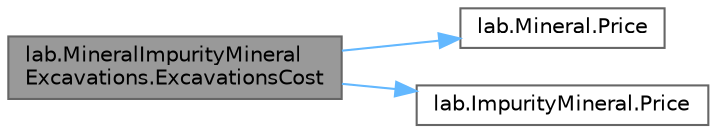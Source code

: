 digraph "lab.MineralImpurityMineralExcavations.ExcavationsCost"
{
 // LATEX_PDF_SIZE
  bgcolor="transparent";
  edge [fontname=Helvetica,fontsize=10,labelfontname=Helvetica,labelfontsize=10];
  node [fontname=Helvetica,fontsize=10,shape=box,height=0.2,width=0.4];
  rankdir="LR";
  Node1 [label="lab.MineralImpurityMineral\lExcavations.ExcavationsCost",height=0.2,width=0.4,color="gray40", fillcolor="grey60", style="filled", fontcolor="black",tooltip=" "];
  Node1 -> Node2 [color="steelblue1",style="solid"];
  Node2 [label="lab.Mineral.Price",height=0.2,width=0.4,color="grey40", fillcolor="white", style="filled",URL="$classlab_1_1_mineral.html#af8f975022dc17482a5e91d2fa5a87a5b",tooltip=" "];
  Node1 -> Node3 [color="steelblue1",style="solid"];
  Node3 [label="lab.ImpurityMineral.Price",height=0.2,width=0.4,color="grey40", fillcolor="white", style="filled",URL="$classlab_1_1_impurity_mineral.html#a6e7538ff3ce05a01545490d517064d91",tooltip=" "];
}
